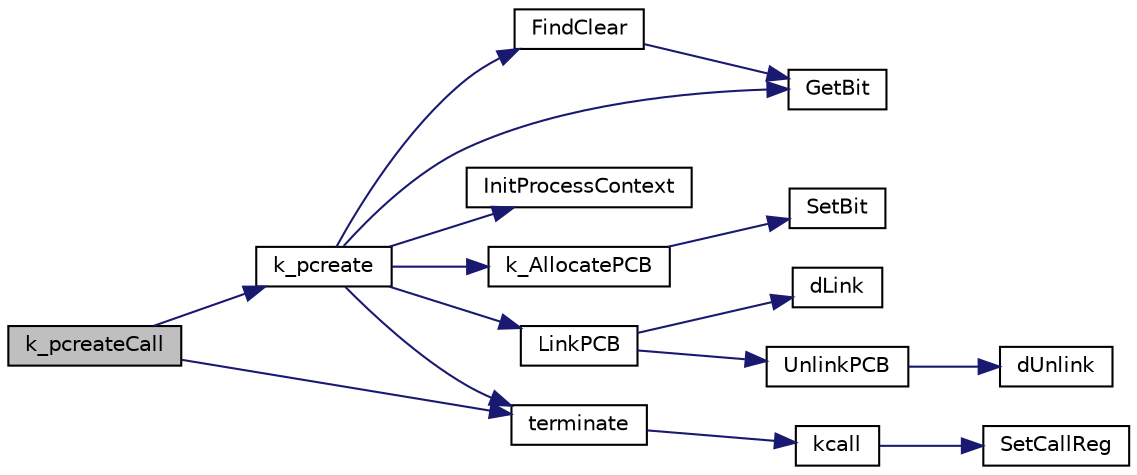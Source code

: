 digraph "k_pcreateCall"
{
 // LATEX_PDF_SIZE
  edge [fontname="Helvetica",fontsize="10",labelfontname="Helvetica",labelfontsize="10"];
  node [fontname="Helvetica",fontsize="10",shape=record];
  rankdir="LR";
  Node1 [label="k_pcreateCall",height=0.2,width=0.4,color="black", fillcolor="grey75", style="filled", fontcolor="black",tooltip="Performs all operations required for process allocation."];
  Node1 -> Node2 [color="midnightblue",fontsize="10",style="solid",fontname="Helvetica"];
  Node2 [label="k_pcreate",height=0.2,width=0.4,color="black", fillcolor="white", style="filled",URL="$k__processes_8c.html#a9ea70364f7d015c8df1b31ddeee0b13c",tooltip="Creates a process and registers it in kernel space."];
  Node2 -> Node3 [color="midnightblue",fontsize="10",style="solid",fontname="Helvetica"];
  Node3 [label="FindClear",height=0.2,width=0.4,color="black", fillcolor="white", style="filled",URL="$bitmap_8c.html#a5ab161451e79c2d40ca343c8b34db724",tooltip="Finds The earliest cleared bit in bitmap."];
  Node3 -> Node4 [color="midnightblue",fontsize="10",style="solid",fontname="Helvetica"];
  Node4 [label="GetBit",height=0.2,width=0.4,color="black", fillcolor="white", style="filled",URL="$bitmap_8c.html#aea47b36efa670baedacd8eb1c8cefed9",tooltip="Gets thevalue of a specific bit in a bitmap."];
  Node2 -> Node4 [color="midnightblue",fontsize="10",style="solid",fontname="Helvetica"];
  Node2 -> Node5 [color="midnightblue",fontsize="10",style="solid",fontname="Helvetica"];
  Node5 [label="InitProcessContext",height=0.2,width=0.4,color="black", fillcolor="white", style="filled",URL="$k__cpu_8c.html#a2396f2c90f77dde8eeaf05615344fea6",tooltip="Initializes the CPU context of a process."];
  Node2 -> Node6 [color="midnightblue",fontsize="10",style="solid",fontname="Helvetica"];
  Node6 [label="k_AllocatePCB",height=0.2,width=0.4,color="black", fillcolor="white", style="filled",URL="$k__processes_8c.html#af43a350d56f1d046a727e4073d79a139",tooltip="Allocates a new PCB."];
  Node6 -> Node7 [color="midnightblue",fontsize="10",style="solid",fontname="Helvetica"];
  Node7 [label="SetBit",height=0.2,width=0.4,color="black", fillcolor="white", style="filled",URL="$bitmap_8c.html#ae4c722d65f629e093f97656cf1beb049",tooltip="Sets a specific bit in a bitmap."];
  Node2 -> Node8 [color="midnightblue",fontsize="10",style="solid",fontname="Helvetica"];
  Node8 [label="LinkPCB",height=0.2,width=0.4,color="black", fillcolor="white", style="filled",URL="$k__scheduler_8c.html#a6fa07eff4335f7eca76b95872e445907",tooltip="Links a PCB into a specific priority queue."];
  Node8 -> Node9 [color="midnightblue",fontsize="10",style="solid",fontname="Helvetica"];
  Node9 [label="dLink",height=0.2,width=0.4,color="black", fillcolor="white", style="filled",URL="$dlist_8c.html#af800d7b4d997230f7d590c452dcb1ea3",tooltip="Links a node into the back of another."];
  Node8 -> Node10 [color="midnightblue",fontsize="10",style="solid",fontname="Helvetica"];
  Node10 [label="UnlinkPCB",height=0.2,width=0.4,color="black", fillcolor="white", style="filled",URL="$k__scheduler_8c.html#a020cd5ae59a5fa38146a31260f17ee30",tooltip="Unlinks PCB from its Process queue."];
  Node10 -> Node11 [color="midnightblue",fontsize="10",style="solid",fontname="Helvetica"];
  Node11 [label="dUnlink",height=0.2,width=0.4,color="black", fillcolor="white", style="filled",URL="$dlist_8c.html#a4ac5bcc32a4b91f514e4eeff11361b61",tooltip="Unlinks a node from its current list."];
  Node2 -> Node12 [color="midnightblue",fontsize="10",style="solid",fontname="Helvetica"];
  Node12 [label="terminate",height=0.2,width=0.4,color="black", fillcolor="white", style="filled",URL="$calls_8c.html#a5354b26c0e92bc241bbaf8daedc5a28c",tooltip="Requests the termination of the running process."];
  Node12 -> Node13 [color="midnightblue",fontsize="10",style="solid",fontname="Helvetica"];
  Node13 [label="kcall",height=0.2,width=0.4,color="black", fillcolor="white", style="filled",URL="$calls_8c.html#a84f7c9fb55cbe7f8924be7b30eef3926",tooltip="Sets up the kernel call and gives CPU control to the kernel to service the call."];
  Node13 -> Node14 [color="midnightblue",fontsize="10",style="solid",fontname="Helvetica"];
  Node14 [label="SetCallReg",height=0.2,width=0.4,color="black", fillcolor="white", style="filled",URL="$k__cpu_8c.html#a49e8ab7828a8458da2c0a7115ceb5076",tooltip="Sets the designated kernel call register with a pointer to a kernel call structure."];
  Node1 -> Node12 [color="midnightblue",fontsize="10",style="solid",fontname="Helvetica"];
}
